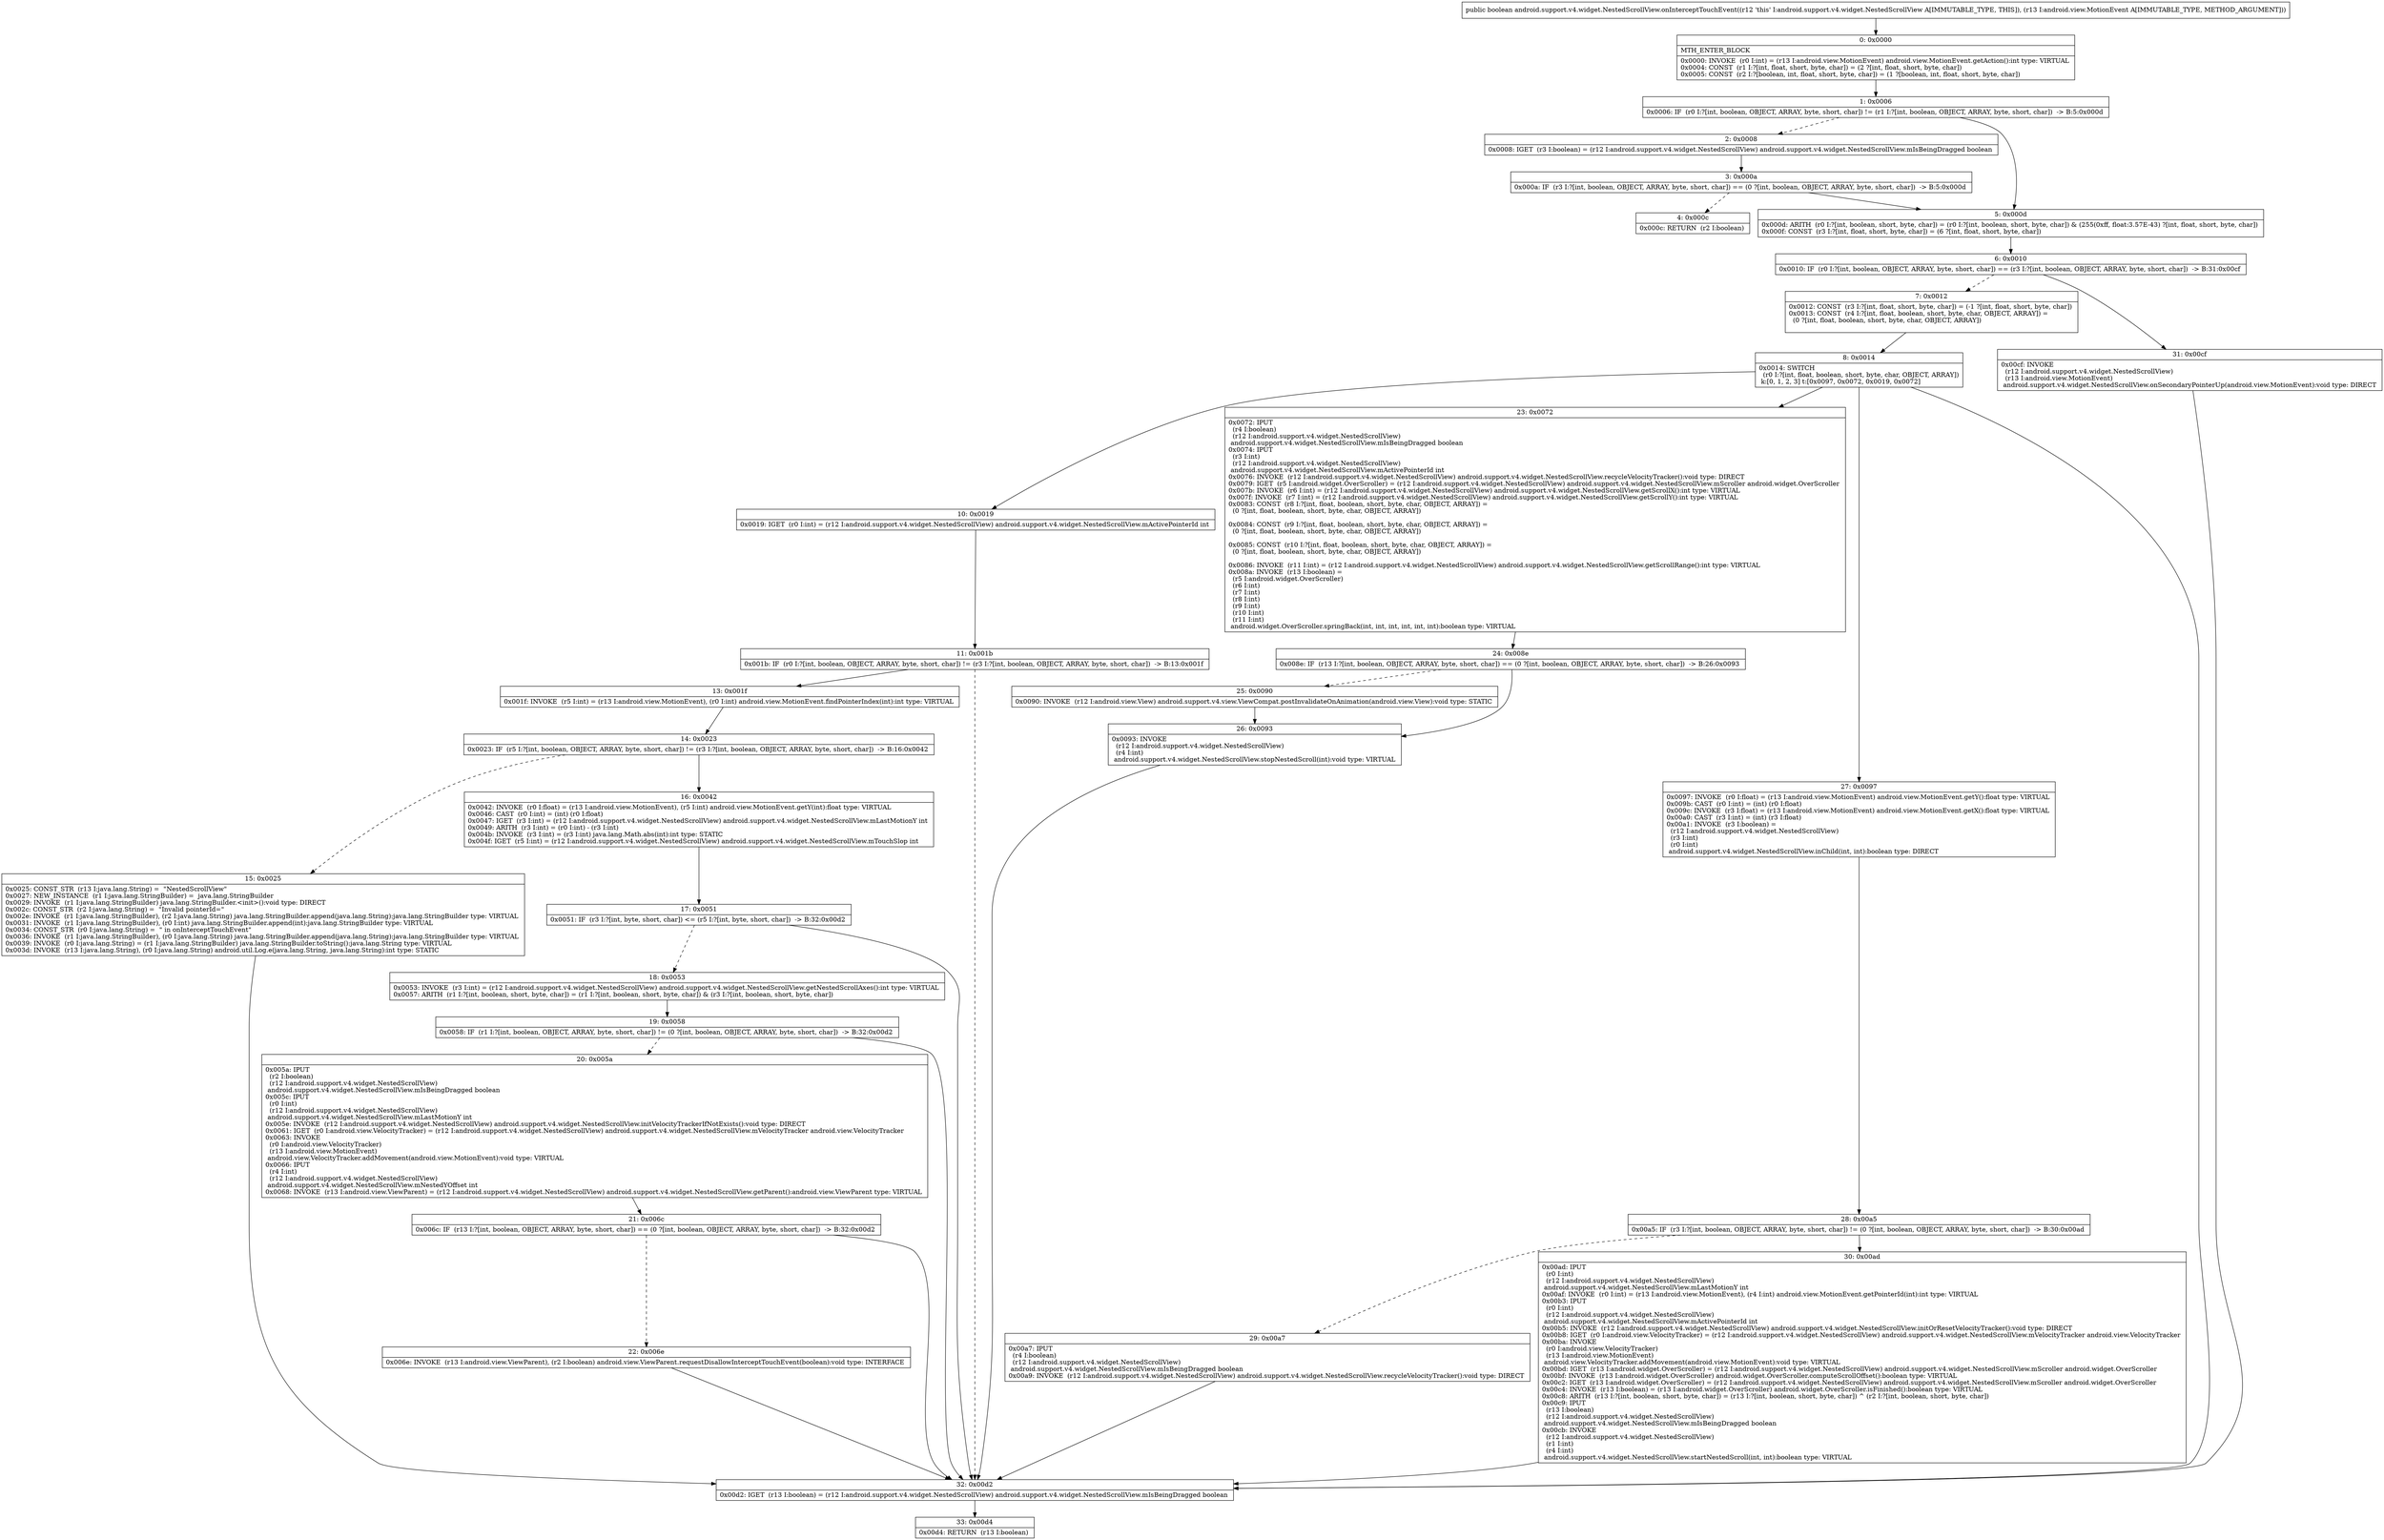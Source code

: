 digraph "CFG forandroid.support.v4.widget.NestedScrollView.onInterceptTouchEvent(Landroid\/view\/MotionEvent;)Z" {
Node_0 [shape=record,label="{0\:\ 0x0000|MTH_ENTER_BLOCK\l|0x0000: INVOKE  (r0 I:int) = (r13 I:android.view.MotionEvent) android.view.MotionEvent.getAction():int type: VIRTUAL \l0x0004: CONST  (r1 I:?[int, float, short, byte, char]) = (2 ?[int, float, short, byte, char]) \l0x0005: CONST  (r2 I:?[boolean, int, float, short, byte, char]) = (1 ?[boolean, int, float, short, byte, char]) \l}"];
Node_1 [shape=record,label="{1\:\ 0x0006|0x0006: IF  (r0 I:?[int, boolean, OBJECT, ARRAY, byte, short, char]) != (r1 I:?[int, boolean, OBJECT, ARRAY, byte, short, char])  \-\> B:5:0x000d \l}"];
Node_2 [shape=record,label="{2\:\ 0x0008|0x0008: IGET  (r3 I:boolean) = (r12 I:android.support.v4.widget.NestedScrollView) android.support.v4.widget.NestedScrollView.mIsBeingDragged boolean \l}"];
Node_3 [shape=record,label="{3\:\ 0x000a|0x000a: IF  (r3 I:?[int, boolean, OBJECT, ARRAY, byte, short, char]) == (0 ?[int, boolean, OBJECT, ARRAY, byte, short, char])  \-\> B:5:0x000d \l}"];
Node_4 [shape=record,label="{4\:\ 0x000c|0x000c: RETURN  (r2 I:boolean) \l}"];
Node_5 [shape=record,label="{5\:\ 0x000d|0x000d: ARITH  (r0 I:?[int, boolean, short, byte, char]) = (r0 I:?[int, boolean, short, byte, char]) & (255(0xff, float:3.57E\-43) ?[int, float, short, byte, char]) \l0x000f: CONST  (r3 I:?[int, float, short, byte, char]) = (6 ?[int, float, short, byte, char]) \l}"];
Node_6 [shape=record,label="{6\:\ 0x0010|0x0010: IF  (r0 I:?[int, boolean, OBJECT, ARRAY, byte, short, char]) == (r3 I:?[int, boolean, OBJECT, ARRAY, byte, short, char])  \-\> B:31:0x00cf \l}"];
Node_7 [shape=record,label="{7\:\ 0x0012|0x0012: CONST  (r3 I:?[int, float, short, byte, char]) = (\-1 ?[int, float, short, byte, char]) \l0x0013: CONST  (r4 I:?[int, float, boolean, short, byte, char, OBJECT, ARRAY]) = \l  (0 ?[int, float, boolean, short, byte, char, OBJECT, ARRAY])\l \l}"];
Node_8 [shape=record,label="{8\:\ 0x0014|0x0014: SWITCH  \l  (r0 I:?[int, float, boolean, short, byte, char, OBJECT, ARRAY])\l k:[0, 1, 2, 3] t:[0x0097, 0x0072, 0x0019, 0x0072] \l}"];
Node_10 [shape=record,label="{10\:\ 0x0019|0x0019: IGET  (r0 I:int) = (r12 I:android.support.v4.widget.NestedScrollView) android.support.v4.widget.NestedScrollView.mActivePointerId int \l}"];
Node_11 [shape=record,label="{11\:\ 0x001b|0x001b: IF  (r0 I:?[int, boolean, OBJECT, ARRAY, byte, short, char]) != (r3 I:?[int, boolean, OBJECT, ARRAY, byte, short, char])  \-\> B:13:0x001f \l}"];
Node_13 [shape=record,label="{13\:\ 0x001f|0x001f: INVOKE  (r5 I:int) = (r13 I:android.view.MotionEvent), (r0 I:int) android.view.MotionEvent.findPointerIndex(int):int type: VIRTUAL \l}"];
Node_14 [shape=record,label="{14\:\ 0x0023|0x0023: IF  (r5 I:?[int, boolean, OBJECT, ARRAY, byte, short, char]) != (r3 I:?[int, boolean, OBJECT, ARRAY, byte, short, char])  \-\> B:16:0x0042 \l}"];
Node_15 [shape=record,label="{15\:\ 0x0025|0x0025: CONST_STR  (r13 I:java.lang.String) =  \"NestedScrollView\" \l0x0027: NEW_INSTANCE  (r1 I:java.lang.StringBuilder) =  java.lang.StringBuilder \l0x0029: INVOKE  (r1 I:java.lang.StringBuilder) java.lang.StringBuilder.\<init\>():void type: DIRECT \l0x002c: CONST_STR  (r2 I:java.lang.String) =  \"Invalid pointerId=\" \l0x002e: INVOKE  (r1 I:java.lang.StringBuilder), (r2 I:java.lang.String) java.lang.StringBuilder.append(java.lang.String):java.lang.StringBuilder type: VIRTUAL \l0x0031: INVOKE  (r1 I:java.lang.StringBuilder), (r0 I:int) java.lang.StringBuilder.append(int):java.lang.StringBuilder type: VIRTUAL \l0x0034: CONST_STR  (r0 I:java.lang.String) =  \" in onInterceptTouchEvent\" \l0x0036: INVOKE  (r1 I:java.lang.StringBuilder), (r0 I:java.lang.String) java.lang.StringBuilder.append(java.lang.String):java.lang.StringBuilder type: VIRTUAL \l0x0039: INVOKE  (r0 I:java.lang.String) = (r1 I:java.lang.StringBuilder) java.lang.StringBuilder.toString():java.lang.String type: VIRTUAL \l0x003d: INVOKE  (r13 I:java.lang.String), (r0 I:java.lang.String) android.util.Log.e(java.lang.String, java.lang.String):int type: STATIC \l}"];
Node_16 [shape=record,label="{16\:\ 0x0042|0x0042: INVOKE  (r0 I:float) = (r13 I:android.view.MotionEvent), (r5 I:int) android.view.MotionEvent.getY(int):float type: VIRTUAL \l0x0046: CAST  (r0 I:int) = (int) (r0 I:float) \l0x0047: IGET  (r3 I:int) = (r12 I:android.support.v4.widget.NestedScrollView) android.support.v4.widget.NestedScrollView.mLastMotionY int \l0x0049: ARITH  (r3 I:int) = (r0 I:int) \- (r3 I:int) \l0x004b: INVOKE  (r3 I:int) = (r3 I:int) java.lang.Math.abs(int):int type: STATIC \l0x004f: IGET  (r5 I:int) = (r12 I:android.support.v4.widget.NestedScrollView) android.support.v4.widget.NestedScrollView.mTouchSlop int \l}"];
Node_17 [shape=record,label="{17\:\ 0x0051|0x0051: IF  (r3 I:?[int, byte, short, char]) \<= (r5 I:?[int, byte, short, char])  \-\> B:32:0x00d2 \l}"];
Node_18 [shape=record,label="{18\:\ 0x0053|0x0053: INVOKE  (r3 I:int) = (r12 I:android.support.v4.widget.NestedScrollView) android.support.v4.widget.NestedScrollView.getNestedScrollAxes():int type: VIRTUAL \l0x0057: ARITH  (r1 I:?[int, boolean, short, byte, char]) = (r1 I:?[int, boolean, short, byte, char]) & (r3 I:?[int, boolean, short, byte, char]) \l}"];
Node_19 [shape=record,label="{19\:\ 0x0058|0x0058: IF  (r1 I:?[int, boolean, OBJECT, ARRAY, byte, short, char]) != (0 ?[int, boolean, OBJECT, ARRAY, byte, short, char])  \-\> B:32:0x00d2 \l}"];
Node_20 [shape=record,label="{20\:\ 0x005a|0x005a: IPUT  \l  (r2 I:boolean)\l  (r12 I:android.support.v4.widget.NestedScrollView)\l android.support.v4.widget.NestedScrollView.mIsBeingDragged boolean \l0x005c: IPUT  \l  (r0 I:int)\l  (r12 I:android.support.v4.widget.NestedScrollView)\l android.support.v4.widget.NestedScrollView.mLastMotionY int \l0x005e: INVOKE  (r12 I:android.support.v4.widget.NestedScrollView) android.support.v4.widget.NestedScrollView.initVelocityTrackerIfNotExists():void type: DIRECT \l0x0061: IGET  (r0 I:android.view.VelocityTracker) = (r12 I:android.support.v4.widget.NestedScrollView) android.support.v4.widget.NestedScrollView.mVelocityTracker android.view.VelocityTracker \l0x0063: INVOKE  \l  (r0 I:android.view.VelocityTracker)\l  (r13 I:android.view.MotionEvent)\l android.view.VelocityTracker.addMovement(android.view.MotionEvent):void type: VIRTUAL \l0x0066: IPUT  \l  (r4 I:int)\l  (r12 I:android.support.v4.widget.NestedScrollView)\l android.support.v4.widget.NestedScrollView.mNestedYOffset int \l0x0068: INVOKE  (r13 I:android.view.ViewParent) = (r12 I:android.support.v4.widget.NestedScrollView) android.support.v4.widget.NestedScrollView.getParent():android.view.ViewParent type: VIRTUAL \l}"];
Node_21 [shape=record,label="{21\:\ 0x006c|0x006c: IF  (r13 I:?[int, boolean, OBJECT, ARRAY, byte, short, char]) == (0 ?[int, boolean, OBJECT, ARRAY, byte, short, char])  \-\> B:32:0x00d2 \l}"];
Node_22 [shape=record,label="{22\:\ 0x006e|0x006e: INVOKE  (r13 I:android.view.ViewParent), (r2 I:boolean) android.view.ViewParent.requestDisallowInterceptTouchEvent(boolean):void type: INTERFACE \l}"];
Node_23 [shape=record,label="{23\:\ 0x0072|0x0072: IPUT  \l  (r4 I:boolean)\l  (r12 I:android.support.v4.widget.NestedScrollView)\l android.support.v4.widget.NestedScrollView.mIsBeingDragged boolean \l0x0074: IPUT  \l  (r3 I:int)\l  (r12 I:android.support.v4.widget.NestedScrollView)\l android.support.v4.widget.NestedScrollView.mActivePointerId int \l0x0076: INVOKE  (r12 I:android.support.v4.widget.NestedScrollView) android.support.v4.widget.NestedScrollView.recycleVelocityTracker():void type: DIRECT \l0x0079: IGET  (r5 I:android.widget.OverScroller) = (r12 I:android.support.v4.widget.NestedScrollView) android.support.v4.widget.NestedScrollView.mScroller android.widget.OverScroller \l0x007b: INVOKE  (r6 I:int) = (r12 I:android.support.v4.widget.NestedScrollView) android.support.v4.widget.NestedScrollView.getScrollX():int type: VIRTUAL \l0x007f: INVOKE  (r7 I:int) = (r12 I:android.support.v4.widget.NestedScrollView) android.support.v4.widget.NestedScrollView.getScrollY():int type: VIRTUAL \l0x0083: CONST  (r8 I:?[int, float, boolean, short, byte, char, OBJECT, ARRAY]) = \l  (0 ?[int, float, boolean, short, byte, char, OBJECT, ARRAY])\l \l0x0084: CONST  (r9 I:?[int, float, boolean, short, byte, char, OBJECT, ARRAY]) = \l  (0 ?[int, float, boolean, short, byte, char, OBJECT, ARRAY])\l \l0x0085: CONST  (r10 I:?[int, float, boolean, short, byte, char, OBJECT, ARRAY]) = \l  (0 ?[int, float, boolean, short, byte, char, OBJECT, ARRAY])\l \l0x0086: INVOKE  (r11 I:int) = (r12 I:android.support.v4.widget.NestedScrollView) android.support.v4.widget.NestedScrollView.getScrollRange():int type: VIRTUAL \l0x008a: INVOKE  (r13 I:boolean) = \l  (r5 I:android.widget.OverScroller)\l  (r6 I:int)\l  (r7 I:int)\l  (r8 I:int)\l  (r9 I:int)\l  (r10 I:int)\l  (r11 I:int)\l android.widget.OverScroller.springBack(int, int, int, int, int, int):boolean type: VIRTUAL \l}"];
Node_24 [shape=record,label="{24\:\ 0x008e|0x008e: IF  (r13 I:?[int, boolean, OBJECT, ARRAY, byte, short, char]) == (0 ?[int, boolean, OBJECT, ARRAY, byte, short, char])  \-\> B:26:0x0093 \l}"];
Node_25 [shape=record,label="{25\:\ 0x0090|0x0090: INVOKE  (r12 I:android.view.View) android.support.v4.view.ViewCompat.postInvalidateOnAnimation(android.view.View):void type: STATIC \l}"];
Node_26 [shape=record,label="{26\:\ 0x0093|0x0093: INVOKE  \l  (r12 I:android.support.v4.widget.NestedScrollView)\l  (r4 I:int)\l android.support.v4.widget.NestedScrollView.stopNestedScroll(int):void type: VIRTUAL \l}"];
Node_27 [shape=record,label="{27\:\ 0x0097|0x0097: INVOKE  (r0 I:float) = (r13 I:android.view.MotionEvent) android.view.MotionEvent.getY():float type: VIRTUAL \l0x009b: CAST  (r0 I:int) = (int) (r0 I:float) \l0x009c: INVOKE  (r3 I:float) = (r13 I:android.view.MotionEvent) android.view.MotionEvent.getX():float type: VIRTUAL \l0x00a0: CAST  (r3 I:int) = (int) (r3 I:float) \l0x00a1: INVOKE  (r3 I:boolean) = \l  (r12 I:android.support.v4.widget.NestedScrollView)\l  (r3 I:int)\l  (r0 I:int)\l android.support.v4.widget.NestedScrollView.inChild(int, int):boolean type: DIRECT \l}"];
Node_28 [shape=record,label="{28\:\ 0x00a5|0x00a5: IF  (r3 I:?[int, boolean, OBJECT, ARRAY, byte, short, char]) != (0 ?[int, boolean, OBJECT, ARRAY, byte, short, char])  \-\> B:30:0x00ad \l}"];
Node_29 [shape=record,label="{29\:\ 0x00a7|0x00a7: IPUT  \l  (r4 I:boolean)\l  (r12 I:android.support.v4.widget.NestedScrollView)\l android.support.v4.widget.NestedScrollView.mIsBeingDragged boolean \l0x00a9: INVOKE  (r12 I:android.support.v4.widget.NestedScrollView) android.support.v4.widget.NestedScrollView.recycleVelocityTracker():void type: DIRECT \l}"];
Node_30 [shape=record,label="{30\:\ 0x00ad|0x00ad: IPUT  \l  (r0 I:int)\l  (r12 I:android.support.v4.widget.NestedScrollView)\l android.support.v4.widget.NestedScrollView.mLastMotionY int \l0x00af: INVOKE  (r0 I:int) = (r13 I:android.view.MotionEvent), (r4 I:int) android.view.MotionEvent.getPointerId(int):int type: VIRTUAL \l0x00b3: IPUT  \l  (r0 I:int)\l  (r12 I:android.support.v4.widget.NestedScrollView)\l android.support.v4.widget.NestedScrollView.mActivePointerId int \l0x00b5: INVOKE  (r12 I:android.support.v4.widget.NestedScrollView) android.support.v4.widget.NestedScrollView.initOrResetVelocityTracker():void type: DIRECT \l0x00b8: IGET  (r0 I:android.view.VelocityTracker) = (r12 I:android.support.v4.widget.NestedScrollView) android.support.v4.widget.NestedScrollView.mVelocityTracker android.view.VelocityTracker \l0x00ba: INVOKE  \l  (r0 I:android.view.VelocityTracker)\l  (r13 I:android.view.MotionEvent)\l android.view.VelocityTracker.addMovement(android.view.MotionEvent):void type: VIRTUAL \l0x00bd: IGET  (r13 I:android.widget.OverScroller) = (r12 I:android.support.v4.widget.NestedScrollView) android.support.v4.widget.NestedScrollView.mScroller android.widget.OverScroller \l0x00bf: INVOKE  (r13 I:android.widget.OverScroller) android.widget.OverScroller.computeScrollOffset():boolean type: VIRTUAL \l0x00c2: IGET  (r13 I:android.widget.OverScroller) = (r12 I:android.support.v4.widget.NestedScrollView) android.support.v4.widget.NestedScrollView.mScroller android.widget.OverScroller \l0x00c4: INVOKE  (r13 I:boolean) = (r13 I:android.widget.OverScroller) android.widget.OverScroller.isFinished():boolean type: VIRTUAL \l0x00c8: ARITH  (r13 I:?[int, boolean, short, byte, char]) = (r13 I:?[int, boolean, short, byte, char]) ^ (r2 I:?[int, boolean, short, byte, char]) \l0x00c9: IPUT  \l  (r13 I:boolean)\l  (r12 I:android.support.v4.widget.NestedScrollView)\l android.support.v4.widget.NestedScrollView.mIsBeingDragged boolean \l0x00cb: INVOKE  \l  (r12 I:android.support.v4.widget.NestedScrollView)\l  (r1 I:int)\l  (r4 I:int)\l android.support.v4.widget.NestedScrollView.startNestedScroll(int, int):boolean type: VIRTUAL \l}"];
Node_31 [shape=record,label="{31\:\ 0x00cf|0x00cf: INVOKE  \l  (r12 I:android.support.v4.widget.NestedScrollView)\l  (r13 I:android.view.MotionEvent)\l android.support.v4.widget.NestedScrollView.onSecondaryPointerUp(android.view.MotionEvent):void type: DIRECT \l}"];
Node_32 [shape=record,label="{32\:\ 0x00d2|0x00d2: IGET  (r13 I:boolean) = (r12 I:android.support.v4.widget.NestedScrollView) android.support.v4.widget.NestedScrollView.mIsBeingDragged boolean \l}"];
Node_33 [shape=record,label="{33\:\ 0x00d4|0x00d4: RETURN  (r13 I:boolean) \l}"];
MethodNode[shape=record,label="{public boolean android.support.v4.widget.NestedScrollView.onInterceptTouchEvent((r12 'this' I:android.support.v4.widget.NestedScrollView A[IMMUTABLE_TYPE, THIS]), (r13 I:android.view.MotionEvent A[IMMUTABLE_TYPE, METHOD_ARGUMENT])) }"];
MethodNode -> Node_0;
Node_0 -> Node_1;
Node_1 -> Node_2[style=dashed];
Node_1 -> Node_5;
Node_2 -> Node_3;
Node_3 -> Node_4[style=dashed];
Node_3 -> Node_5;
Node_5 -> Node_6;
Node_6 -> Node_7[style=dashed];
Node_6 -> Node_31;
Node_7 -> Node_8;
Node_8 -> Node_10;
Node_8 -> Node_23;
Node_8 -> Node_27;
Node_8 -> Node_32;
Node_10 -> Node_11;
Node_11 -> Node_13;
Node_11 -> Node_32[style=dashed];
Node_13 -> Node_14;
Node_14 -> Node_15[style=dashed];
Node_14 -> Node_16;
Node_15 -> Node_32;
Node_16 -> Node_17;
Node_17 -> Node_18[style=dashed];
Node_17 -> Node_32;
Node_18 -> Node_19;
Node_19 -> Node_20[style=dashed];
Node_19 -> Node_32;
Node_20 -> Node_21;
Node_21 -> Node_22[style=dashed];
Node_21 -> Node_32;
Node_22 -> Node_32;
Node_23 -> Node_24;
Node_24 -> Node_25[style=dashed];
Node_24 -> Node_26;
Node_25 -> Node_26;
Node_26 -> Node_32;
Node_27 -> Node_28;
Node_28 -> Node_29[style=dashed];
Node_28 -> Node_30;
Node_29 -> Node_32;
Node_30 -> Node_32;
Node_31 -> Node_32;
Node_32 -> Node_33;
}

